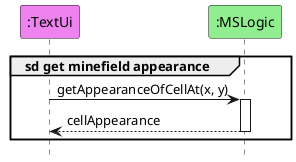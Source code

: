 @startuml

hide footbox

participant ":TextUi" as TextUi #EE82EE
participant ":MSLogic" as MSLogic #90EE90

group sd get minefield appearance
    'Contents of reference frame
    TextUi -> MSLogic : getAppearanceOfCellAt(x, y)
    activate MSLogic
    MSLogic --> TextUi : cellAppearance
    deactivate MSLogic
end

@enduml
